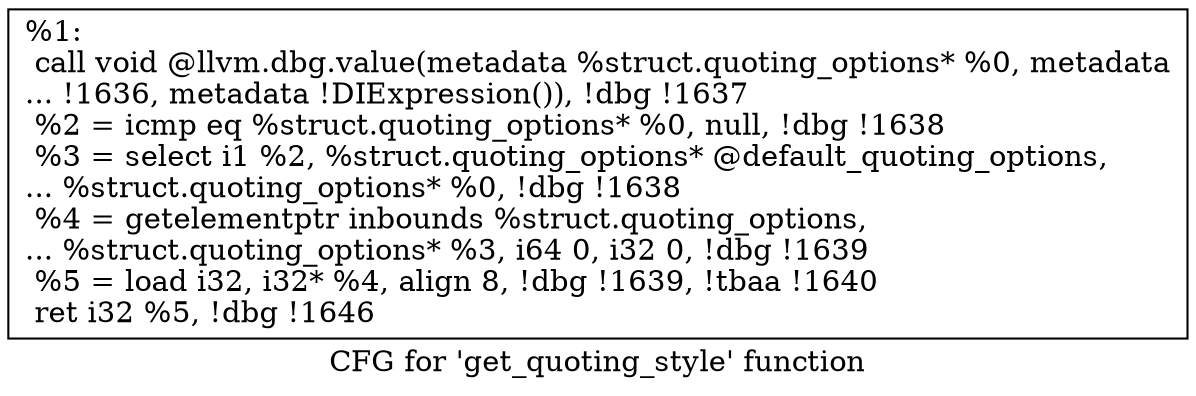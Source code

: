 digraph "CFG for 'get_quoting_style' function" {
	label="CFG for 'get_quoting_style' function";

	Node0x13ba340 [shape=record,label="{%1:\l  call void @llvm.dbg.value(metadata %struct.quoting_options* %0, metadata\l... !1636, metadata !DIExpression()), !dbg !1637\l  %2 = icmp eq %struct.quoting_options* %0, null, !dbg !1638\l  %3 = select i1 %2, %struct.quoting_options* @default_quoting_options,\l... %struct.quoting_options* %0, !dbg !1638\l  %4 = getelementptr inbounds %struct.quoting_options,\l... %struct.quoting_options* %3, i64 0, i32 0, !dbg !1639\l  %5 = load i32, i32* %4, align 8, !dbg !1639, !tbaa !1640\l  ret i32 %5, !dbg !1646\l}"];
}
